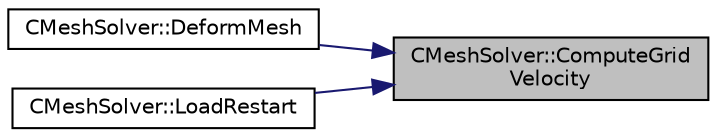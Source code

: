 digraph "CMeshSolver::ComputeGridVelocity"
{
 // LATEX_PDF_SIZE
  edge [fontname="Helvetica",fontsize="10",labelfontname="Helvetica",labelfontsize="10"];
  node [fontname="Helvetica",fontsize="10",shape=record];
  rankdir="RL";
  Node1 [label="CMeshSolver::ComputeGrid\lVelocity",height=0.2,width=0.4,color="black", fillcolor="grey75", style="filled", fontcolor="black",tooltip="Compute the grid velocity form the displacements of the mesh."];
  Node1 -> Node2 [dir="back",color="midnightblue",fontsize="10",style="solid",fontname="Helvetica"];
  Node2 [label="CMeshSolver::DeformMesh",height=0.2,width=0.4,color="black", fillcolor="white", style="filled",URL="$classCMeshSolver.html#a573e4ddd63b680f5705f402ec317820b",tooltip="Grid deformation using the linear elasticity equations."];
  Node1 -> Node3 [dir="back",color="midnightblue",fontsize="10",style="solid",fontname="Helvetica"];
  Node3 [label="CMeshSolver::LoadRestart",height=0.2,width=0.4,color="black", fillcolor="white", style="filled",URL="$classCMeshSolver.html#a7049d436ca386344acd2424eceb39ef4",tooltip="Load a solution from a restart file."];
}

